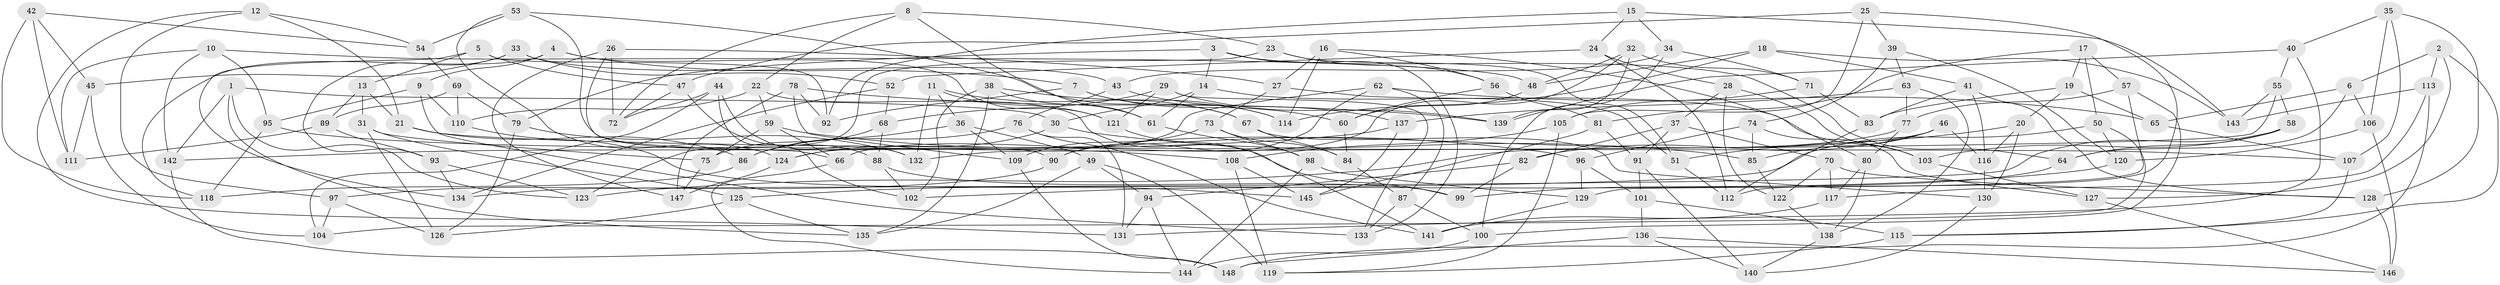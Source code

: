 // Generated by graph-tools (version 1.1) at 2025/03/03/09/25 03:03:05]
// undirected, 148 vertices, 296 edges
graph export_dot {
graph [start="1"]
  node [color=gray90,style=filled];
  1;
  2;
  3;
  4;
  5;
  6;
  7;
  8;
  9;
  10;
  11;
  12;
  13;
  14;
  15;
  16;
  17;
  18;
  19;
  20;
  21;
  22;
  23;
  24;
  25;
  26;
  27;
  28;
  29;
  30;
  31;
  32;
  33;
  34;
  35;
  36;
  37;
  38;
  39;
  40;
  41;
  42;
  43;
  44;
  45;
  46;
  47;
  48;
  49;
  50;
  51;
  52;
  53;
  54;
  55;
  56;
  57;
  58;
  59;
  60;
  61;
  62;
  63;
  64;
  65;
  66;
  67;
  68;
  69;
  70;
  71;
  72;
  73;
  74;
  75;
  76;
  77;
  78;
  79;
  80;
  81;
  82;
  83;
  84;
  85;
  86;
  87;
  88;
  89;
  90;
  91;
  92;
  93;
  94;
  95;
  96;
  97;
  98;
  99;
  100;
  101;
  102;
  103;
  104;
  105;
  106;
  107;
  108;
  109;
  110;
  111;
  112;
  113;
  114;
  115;
  116;
  117;
  118;
  119;
  120;
  121;
  122;
  123;
  124;
  125;
  126;
  127;
  128;
  129;
  130;
  131;
  132;
  133;
  134;
  135;
  136;
  137;
  138;
  139;
  140;
  141;
  142;
  143;
  144;
  145;
  146;
  147;
  148;
  1 -- 135;
  1 -- 142;
  1 -- 123;
  1 -- 30;
  2 -- 115;
  2 -- 113;
  2 -- 127;
  2 -- 6;
  3 -- 133;
  3 -- 64;
  3 -- 14;
  3 -- 79;
  4 -- 9;
  4 -- 118;
  4 -- 7;
  4 -- 121;
  5 -- 92;
  5 -- 47;
  5 -- 13;
  5 -- 134;
  6 -- 65;
  6 -- 64;
  6 -- 106;
  7 -- 60;
  7 -- 92;
  7 -- 114;
  8 -- 22;
  8 -- 23;
  8 -- 61;
  8 -- 72;
  9 -- 133;
  9 -- 110;
  9 -- 95;
  10 -- 48;
  10 -- 111;
  10 -- 95;
  10 -- 142;
  11 -- 36;
  11 -- 67;
  11 -- 132;
  11 -- 121;
  12 -- 97;
  12 -- 21;
  12 -- 131;
  12 -- 54;
  13 -- 89;
  13 -- 31;
  13 -- 21;
  14 -- 103;
  14 -- 30;
  14 -- 61;
  15 -- 143;
  15 -- 92;
  15 -- 24;
  15 -- 34;
  16 -- 27;
  16 -- 80;
  16 -- 114;
  16 -- 56;
  17 -- 50;
  17 -- 57;
  17 -- 81;
  17 -- 19;
  18 -- 41;
  18 -- 114;
  18 -- 48;
  18 -- 143;
  19 -- 20;
  19 -- 83;
  19 -- 65;
  20 -- 130;
  20 -- 116;
  20 -- 51;
  21 -- 86;
  21 -- 107;
  22 -- 99;
  22 -- 110;
  22 -- 59;
  23 -- 123;
  23 -- 56;
  23 -- 51;
  24 -- 112;
  24 -- 52;
  24 -- 28;
  25 -- 112;
  25 -- 105;
  25 -- 47;
  25 -- 39;
  26 -- 147;
  26 -- 72;
  26 -- 27;
  26 -- 66;
  27 -- 73;
  27 -- 51;
  28 -- 103;
  28 -- 122;
  28 -- 37;
  29 -- 68;
  29 -- 139;
  29 -- 121;
  29 -- 133;
  30 -- 85;
  30 -- 124;
  31 -- 75;
  31 -- 126;
  31 -- 125;
  32 -- 139;
  32 -- 71;
  32 -- 66;
  32 -- 48;
  33 -- 52;
  33 -- 45;
  33 -- 43;
  33 -- 93;
  34 -- 43;
  34 -- 100;
  34 -- 71;
  35 -- 40;
  35 -- 128;
  35 -- 107;
  35 -- 106;
  36 -- 49;
  36 -- 86;
  36 -- 109;
  37 -- 82;
  37 -- 91;
  37 -- 70;
  38 -- 135;
  38 -- 102;
  38 -- 114;
  38 -- 61;
  39 -- 120;
  39 -- 63;
  39 -- 74;
  40 -- 139;
  40 -- 131;
  40 -- 55;
  41 -- 128;
  41 -- 116;
  41 -- 83;
  42 -- 54;
  42 -- 118;
  42 -- 111;
  42 -- 45;
  43 -- 137;
  43 -- 76;
  44 -- 104;
  44 -- 102;
  44 -- 132;
  44 -- 72;
  45 -- 111;
  45 -- 104;
  46 -- 85;
  46 -- 82;
  46 -- 123;
  46 -- 116;
  47 -- 88;
  47 -- 72;
  48 -- 60;
  49 -- 135;
  49 -- 94;
  49 -- 119;
  50 -- 120;
  50 -- 104;
  50 -- 102;
  51 -- 112;
  52 -- 134;
  52 -- 68;
  53 -- 124;
  53 -- 67;
  53 -- 54;
  53 -- 90;
  54 -- 69;
  55 -- 58;
  55 -- 143;
  55 -- 132;
  56 -- 60;
  56 -- 81;
  57 -- 100;
  57 -- 77;
  57 -- 129;
  58 -- 103;
  58 -- 64;
  58 -- 134;
  59 -- 96;
  59 -- 75;
  59 -- 66;
  60 -- 84;
  61 -- 98;
  62 -- 65;
  62 -- 124;
  62 -- 87;
  62 -- 90;
  63 -- 77;
  63 -- 137;
  63 -- 138;
  64 -- 99;
  65 -- 107;
  66 -- 144;
  67 -- 130;
  67 -- 84;
  68 -- 75;
  68 -- 88;
  69 -- 79;
  69 -- 110;
  69 -- 89;
  70 -- 117;
  70 -- 128;
  70 -- 122;
  71 -- 83;
  71 -- 105;
  73 -- 98;
  73 -- 84;
  73 -- 109;
  74 -- 96;
  74 -- 127;
  74 -- 85;
  75 -- 147;
  76 -- 131;
  76 -- 86;
  76 -- 141;
  77 -- 80;
  77 -- 90;
  78 -- 139;
  78 -- 92;
  78 -- 109;
  78 -- 147;
  79 -- 132;
  79 -- 126;
  80 -- 117;
  80 -- 138;
  81 -- 145;
  81 -- 91;
  82 -- 99;
  82 -- 94;
  83 -- 112;
  84 -- 87;
  85 -- 122;
  86 -- 118;
  87 -- 133;
  87 -- 100;
  88 -- 102;
  88 -- 99;
  89 -- 93;
  89 -- 111;
  90 -- 97;
  91 -- 101;
  91 -- 140;
  93 -- 134;
  93 -- 123;
  94 -- 144;
  94 -- 131;
  95 -- 118;
  95 -- 108;
  96 -- 129;
  96 -- 101;
  97 -- 104;
  97 -- 126;
  98 -- 129;
  98 -- 144;
  100 -- 144;
  101 -- 136;
  101 -- 115;
  103 -- 127;
  105 -- 108;
  105 -- 119;
  106 -- 146;
  106 -- 120;
  107 -- 115;
  108 -- 119;
  108 -- 145;
  109 -- 148;
  110 -- 145;
  113 -- 117;
  113 -- 143;
  113 -- 148;
  115 -- 119;
  116 -- 130;
  117 -- 141;
  120 -- 125;
  121 -- 141;
  122 -- 138;
  124 -- 147;
  125 -- 126;
  125 -- 135;
  127 -- 146;
  128 -- 146;
  129 -- 141;
  130 -- 140;
  136 -- 140;
  136 -- 148;
  136 -- 146;
  137 -- 142;
  137 -- 145;
  138 -- 140;
  142 -- 148;
}
